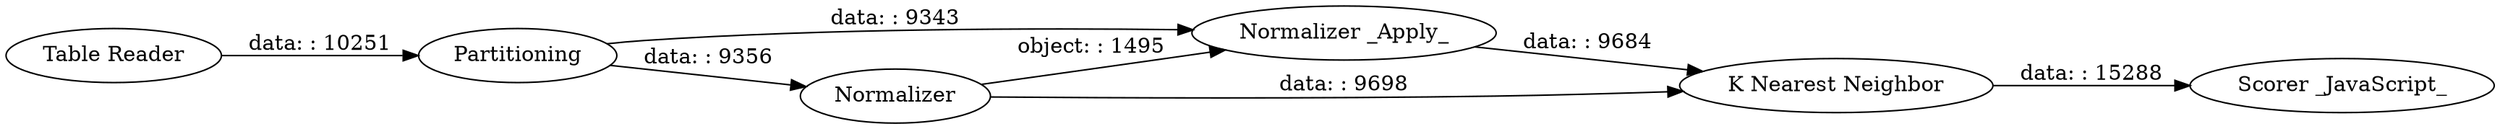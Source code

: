 digraph {
	"3698988661103269410_4" [label=Partitioning]
	"3698988661103269410_12" [label="Normalizer _Apply_"]
	"3698988661103269410_5" [label="K Nearest Neighbor"]
	"3698988661103269410_13" [label="Table Reader"]
	"3698988661103269410_10" [label="Scorer _JavaScript_"]
	"3698988661103269410_11" [label=Normalizer]
	"3698988661103269410_12" -> "3698988661103269410_5" [label="data: : 9684"]
	"3698988661103269410_4" -> "3698988661103269410_12" [label="data: : 9343"]
	"3698988661103269410_11" -> "3698988661103269410_12" [label="object: : 1495"]
	"3698988661103269410_13" -> "3698988661103269410_4" [label="data: : 10251"]
	"3698988661103269410_4" -> "3698988661103269410_11" [label="data: : 9356"]
	"3698988661103269410_5" -> "3698988661103269410_10" [label="data: : 15288"]
	"3698988661103269410_11" -> "3698988661103269410_5" [label="data: : 9698"]
	rankdir=LR
}
